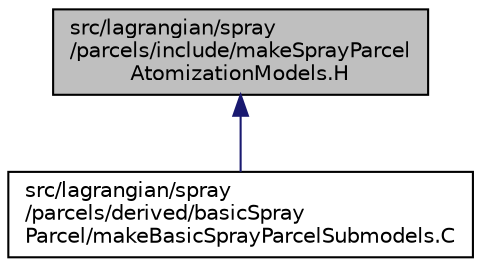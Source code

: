 digraph "src/lagrangian/spray/parcels/include/makeSprayParcelAtomizationModels.H"
{
  bgcolor="transparent";
  edge [fontname="Helvetica",fontsize="10",labelfontname="Helvetica",labelfontsize="10"];
  node [fontname="Helvetica",fontsize="10",shape=record];
  Node1 [label="src/lagrangian/spray\l/parcels/include/makeSprayParcel\lAtomizationModels.H",height=0.2,width=0.4,color="black", fillcolor="grey75", style="filled", fontcolor="black"];
  Node1 -> Node2 [dir="back",color="midnightblue",fontsize="10",style="solid",fontname="Helvetica"];
  Node2 [label="src/lagrangian/spray\l/parcels/derived/basicSpray\lParcel/makeBasicSprayParcelSubmodels.C",height=0.2,width=0.4,color="black",URL="$a07149.html"];
}
